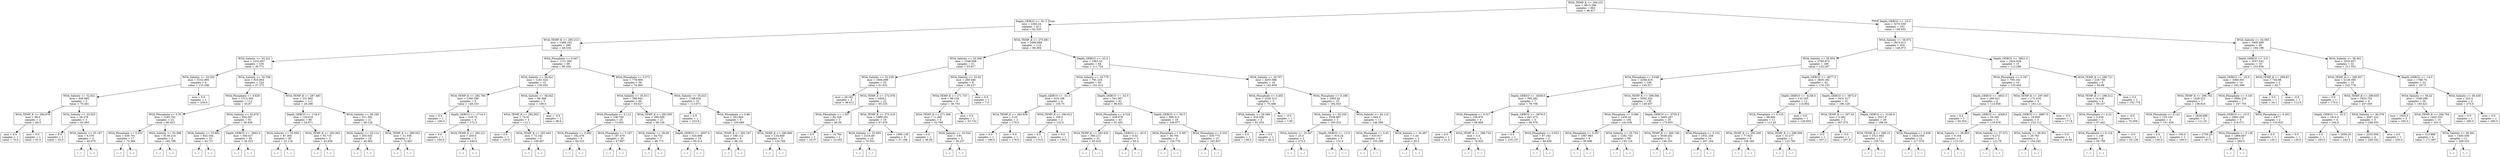 digraph Tree {
node [shape=box] ;
0 [label="WOA_TEMP_K <= 294.231\nmse = 4813.596\nsamples = 663\nvalue = 98.917"] ;
1 [label="Depth_GEBCO <= -81.5\nmse = 2263.24\nsamples = 411\nvalue = 62.535"] ;
0 -> 1 [labeldistance=2.5, labelangle=45, headlabel="True"] ;
2 [label="WOA_TEMP_K <= 290.213\nmse = 1488.192\nsamples = 296\nvalue = 48.534"] ;
1 -> 2 ;
3 [label="WOA_Salinity <= 33.221\nmse = 1232.607\nsamples = 230\nvalue = 39.771"] ;
2 -> 3 ;
4 [label="WOA_Salinity <= 33.202\nmse = 5102.895\nsamples = 6\nvalue = 110.346"] ;
3 -> 4 ;
5 [label="WOA_Salinity <= 32.821\nmse = 440.695\nsamples = 5\nvalue = 70.461"] ;
4 -> 5 ;
6 [label="WOA_TEMP_K <= 284.876\nmse = 98.0\nsamples = 2\nvalue = 84.0"] ;
5 -> 6 ;
7 [label="mse = 0.0\nsamples = 1\nvalue = 70.0"] ;
6 -> 7 ;
8 [label="mse = 0.0\nsamples = 1\nvalue = 91.0"] ;
6 -> 8 ;
9 [label="WOA_Salinity <= 33.025\nmse = 26.276\nsamples = 3\nvalue = 43.383"] ;
5 -> 9 ;
10 [label="mse = 0.0\nsamples = 1\nvalue = 50.0"] ;
9 -> 10 ;
11 [label="WOA_Salinity <= 33.167\nmse = 6.579\nsamples = 2\nvalue = 40.075"] ;
9 -> 11 ;
12 [label="(...)"] ;
11 -> 12 ;
13 [label="(...)"] ;
11 -> 13 ;
14 [label="mse = 0.0\nsamples = 1\nvalue = 230.0"] ;
4 -> 14 ;
15 [label="WOA_Salinity <= 34.768\nmse = 925.964\nsamples = 224\nvalue = 37.372"] ;
3 -> 15 ;
16 [label="WOA_Phosphate <= 0.829\nmse = 1515.395\nsamples = 113\nvalue = 45.87"] ;
15 -> 16 ;
17 [label="WOA_Phosphate <= 0.55\nmse = 3185.791\nsamples = 22\nvalue = 90.423"] ;
16 -> 17 ;
18 [label="WOA_Phosphate <= 0.533\nmse = 636.701\nsamples = 17\nvalue = 75.366"] ;
17 -> 18 ;
19 [label="(...)"] ;
18 -> 19 ;
42 [label="(...)"] ;
18 -> 42 ;
45 [label="WOA_Salinity <= 34.398\nmse = 9130.214\nsamples = 5\nvalue = 165.706"] ;
17 -> 45 ;
46 [label="(...)"] ;
45 -> 46 ;
49 [label="(...)"] ;
45 -> 49 ;
52 [label="WOA_Salinity <= 33.879\nmse = 654.547\nsamples = 91\nvalue = 36.458"] ;
16 -> 52 ;
53 [label="WOA_Salinity <= 33.862\nmse = 642.544\nsamples = 51\nvalue = 43.727"] ;
52 -> 53 ;
54 [label="(...)"] ;
53 -> 54 ;
137 [label="(...)"] ;
53 -> 137 ;
144 [label="Depth_GEBCO <= -3942.5\nmse = 500.027\nsamples = 40\nvalue = 26.523"] ;
52 -> 144 ;
145 [label="(...)"] ;
144 -> 145 ;
180 [label="(...)"] ;
144 -> 180 ;
219 [label="WOA_TEMP_K <= 287.483\nmse = 231.982\nsamples = 111\nvalue = 29.296"] ;
15 -> 219 ;
220 [label="Depth_GEBCO <= -118.5\nmse = 120.019\nsamples = 90\nvalue = 24.971"] ;
219 -> 220 ;
221 [label="WOA_Salinity <= 35.059\nmse = 87.394\nsamples = 85\nvalue = 23.118"] ;
220 -> 221 ;
222 [label="(...)"] ;
221 -> 222 ;
231 [label="(...)"] ;
221 -> 231 ;
306 [label="WOA_TEMP_K <= 283.062\nmse = 65.715\nsamples = 5\nvalue = 43.638"] ;
220 -> 306 ;
307 [label="(...)"] ;
306 -> 307 ;
314 [label="(...)"] ;
306 -> 314 ;
315 [label="WOA_Salinity <= 36.169\nmse = 311.592\nsamples = 21\nvalue = 46.128"] ;
219 -> 315 ;
316 [label="WOA_Salinity <= 35.114\nmse = 205.032\nsamples = 18\nvalue = 40.992"] ;
315 -> 316 ;
317 [label="(...)"] ;
316 -> 317 ;
318 [label="(...)"] ;
316 -> 318 ;
349 [label="WOA_TEMP_K <= 289.552\nmse = 21.556\nsamples = 3\nvalue = 72.667"] ;
315 -> 349 ;
350 [label="(...)"] ;
349 -> 350 ;
353 [label="(...)"] ;
349 -> 353 ;
354 [label="WOA_Phosphate <= 0.047\nmse = 1131.364\nsamples = 66\nvalue = 80.204"] ;
2 -> 354 ;
355 [label="WOA_Salinity <= 36.621\nmse = 1181.324\nsamples = 10\nvalue = 130.455"] ;
354 -> 355 ;
356 [label="WOA_TEMP_K <= 292.765\nmse = 1380.556\nsamples = 5\nvalue = 148.333"] ;
355 -> 356 ;
357 [label="mse = 0.0\nsamples = 1\nvalue = 100.0"] ;
356 -> 357 ;
358 [label="Depth_GEBCO <= -1714.5\nmse = 318.75\nsamples = 4\nvalue = 172.5"] ;
356 -> 358 ;
359 [label="mse = 0.0\nsamples = 1\nvalue = 150.0"] ;
358 -> 359 ;
360 [label="WOA_TEMP_K <= 293.221\nmse = 200.0\nsamples = 3\nvalue = 180.0"] ;
358 -> 360 ;
361 [label="(...)"] ;
360 -> 361 ;
362 [label="(...)"] ;
360 -> 362 ;
363 [label="WOA_Salinity <= 36.642\nmse = 98.368\nsamples = 5\nvalue = 109.0"] ;
355 -> 363 ;
364 [label="WOA_TEMP_K <= 292.902\nmse = 74.91\nsamples = 4\nvalue = 112.1"] ;
363 -> 364 ;
365 [label="mse = 0.0\nsamples = 1\nvalue = 120.0"] ;
364 -> 365 ;
366 [label="WOA_TEMP_K <= 293.443\nmse = 72.142\nsamples = 3\nvalue = 109.467"] ;
364 -> 366 ;
367 [label="(...)"] ;
366 -> 367 ;
368 [label="(...)"] ;
366 -> 368 ;
369 [label="mse = -0.0\nsamples = 1\nvalue = 96.6"] ;
363 -> 369 ;
370 [label="WOA_Phosphate <= 0.572\nmse = 778.906\nsamples = 56\nvalue = 74.062"] ;
354 -> 370 ;
371 [label="WOA_Salinity <= 35.911\nmse = 298.942\nsamples = 46\nvalue = 65.627"] ;
370 -> 371 ;
372 [label="WOA_Phosphate <= 0.112\nmse = 236.769\nsamples = 25\nvalue = 72.002"] ;
371 -> 372 ;
373 [label="WOA_Phosphate <= 0.092\nmse = 182.476\nsamples = 5\nvalue = 84.315"] ;
372 -> 373 ;
374 [label="(...)"] ;
373 -> 374 ;
381 [label="(...)"] ;
373 -> 381 ;
382 [label="WOA_Phosphate <= 0.187\nmse = 187.479\nsamples = 20\nvalue = 67.897"] ;
372 -> 382 ;
383 [label="(...)"] ;
382 -> 383 ;
392 [label="(...)"] ;
382 -> 392 ;
417 [label="WOA_TEMP_K <= 292.005\nmse = 268.049\nsamples = 21\nvalue = 58.128"] ;
371 -> 417 ;
418 [label="WOA_Salinity <= 38.48\nmse = 44.752\nsamples = 7\nvalue = 48.773"] ;
417 -> 418 ;
419 [label="(...)"] ;
418 -> 419 ;
430 [label="(...)"] ;
418 -> 430 ;
431 [label="Depth_GEBCO <= -4507.0\nmse = 320.688\nsamples = 14\nvalue = 65.514"] ;
417 -> 431 ;
432 [label="(...)"] ;
431 -> 432 ;
433 [label="(...)"] ;
431 -> 433 ;
448 [label="WOA_Salinity <= 35.023\nmse = 1148.024\nsamples = 10\nvalue = 113.071"] ;
370 -> 448 ;
449 [label="mse = 0.0\nsamples = 1\nvalue = 223.8"] ;
448 -> 449 ;
450 [label="WOA_Phosphate <= 0.86\nmse = 352.669\nsamples = 9\nvalue = 105.689"] ;
448 -> 450 ;
451 [label="WOA_TEMP_K <= 293.167\nmse = 188.112\nsamples = 6\nvalue = 96.141"] ;
450 -> 451 ;
452 [label="(...)"] ;
451 -> 452 ;
459 [label="(...)"] ;
451 -> 459 ;
462 [label="WOA_TEMP_K <= 290.906\nmse = 134.849\nsamples = 3\nvalue = 124.784"] ;
450 -> 462 ;
463 [label="(...)"] ;
462 -> 463 ;
464 [label="(...)"] ;
462 -> 464 ;
465 [label="WOA_TEMP_K <= 275.891\nmse = 2460.668\nsamples = 115\nvalue = 98.384"] ;
1 -> 465 ;
466 [label="WOA_Salinity <= 33.366\nmse = 1548.008\nsamples = 31\nvalue = 53.917"] ;
465 -> 466 ;
467 [label="WOA_Salinity <= 32.229\nmse = 1694.099\nsamples = 25\nvalue = 61.632"] ;
466 -> 467 ;
468 [label="mse = 29.181\nsamples = 3\nvalue = 36.412"] ;
467 -> 468 ;
469 [label="WOA_TEMP_K <= 272.078\nmse = 1828.1\nsamples = 22\nvalue = 65.235"] ;
467 -> 469 ;
470 [label="WOA_Phosphate <= 1.557\nmse = 94.226\nsamples = 3\nvalue = 46.56"] ;
469 -> 470 ;
471 [label="mse = 0.0\nsamples = 1\nvalue = 33.57"] ;
470 -> 471 ;
472 [label="mse = 14.784\nsamples = 2\nvalue = 53.055"] ;
470 -> 472 ;
473 [label="WOA_TEMP_K <= 273.418\nmse = 1989.291\nsamples = 19\nvalue = 67.476"] ;
469 -> 473 ;
474 [label="WOA_Salinity <= 33.093\nmse = 2154.69\nsamples = 10\nvalue = 75.552"] ;
473 -> 474 ;
475 [label="(...)"] ;
474 -> 475 ;
478 [label="(...)"] ;
474 -> 478 ;
479 [label="mse = 1590.139\nsamples = 9\nvalue = 57.198"] ;
473 -> 479 ;
480 [label="WOA_Salinity <= 33.92\nmse = 280.446\nsamples = 6\nvalue = 29.227"] ;
466 -> 480 ;
481 [label="WOA_TEMP_K <= 271.747\nmse = 98.154\nsamples = 5\nvalue = 38.753"] ;
480 -> 481 ;
482 [label="WOA_TEMP_K <= 271.508\nmse = 11.942\nsamples = 4\nvalue = 32.766"] ;
481 -> 482 ;
483 [label="mse = 0.0\nsamples = 1\nvalue = 36.56"] ;
482 -> 483 ;
484 [label="WOA_Salinity <= 33.524\nmse = 3.91\nsamples = 3\nvalue = 30.237"] ;
482 -> 484 ;
485 [label="(...)"] ;
484 -> 485 ;
486 [label="(...)"] ;
484 -> 486 ;
487 [label="mse = 0.0\nsamples = 1\nvalue = 53.722"] ;
481 -> 487 ;
488 [label="mse = 0.0\nsamples = 1\nvalue = 7.0"] ;
480 -> 488 ;
489 [label="Depth_GEBCO <= -22.5\nmse = 1963.32\nsamples = 84\nvalue = 111.724"] ;
465 -> 489 ;
490 [label="WOA_Salinity <= 32.779\nmse = 791.234\nsamples = 65\nvalue = 101.412"] ;
489 -> 490 ;
491 [label="Depth_GEBCO <= -41.0\nmse = 618.188\nsamples = 4\nvalue = 155.75"] ;
490 -> 491 ;
492 [label="WOA_TEMP_K <= 283.939\nmse = 0.25\nsamples = 2\nvalue = 179.5"] ;
491 -> 492 ;
493 [label="mse = 0.0\nsamples = 1\nvalue = 180.0"] ;
492 -> 493 ;
494 [label="mse = 0.0\nsamples = 1\nvalue = 179.0"] ;
492 -> 494 ;
495 [label="WOA_TEMP_K <= 290.612\nmse = 108.0\nsamples = 2\nvalue = 132.0"] ;
491 -> 495 ;
496 [label="mse = 0.0\nsamples = 1\nvalue = 114.0"] ;
495 -> 496 ;
497 [label="mse = 0.0\nsamples = 1\nvalue = 138.0"] ;
495 -> 497 ;
498 [label="Depth_GEBCO <= -32.5\nmse = 541.907\nsamples = 61\nvalue = 96.931"] ;
490 -> 498 ;
499 [label="WOA_Phosphate <= 0.518\nmse = 428.978\nsamples = 43\nvalue = 91.492"] ;
498 -> 499 ;
500 [label="WOA_TEMP_K <= 282.635\nmse = 366.211\nsamples = 41\nvalue = 93.418"] ;
499 -> 500 ;
501 [label="(...)"] ;
500 -> 501 ;
514 [label="(...)"] ;
500 -> 514 ;
553 [label="Depth_GEBCO <= -45.0\nmse = 0.32\nsamples = 2\nvalue = 50.4"] ;
499 -> 553 ;
554 [label="(...)"] ;
553 -> 554 ;
555 [label="(...)"] ;
553 -> 555 ;
556 [label="Depth_GEBCO <= -30.5\nmse = 580.513\nsamples = 18\nvalue = 109.077"] ;
498 -> 556 ;
557 [label="WOA_Phosphate <= 0.587\nmse = 36.704\nsamples = 3\nvalue = 134.776"] ;
556 -> 557 ;
558 [label="(...)"] ;
557 -> 558 ;
559 [label="(...)"] ;
557 -> 559 ;
562 [label="WOA_Phosphate <= 0.333\nmse = 530.775\nsamples = 15\nvalue = 103.937"] ;
556 -> 562 ;
563 [label="(...)"] ;
562 -> 563 ;
574 [label="(...)"] ;
562 -> 574 ;
583 [label="WOA_Salinity <= 29.707\nmse = 4203.586\nsamples = 19\nvalue = 142.659"] ;
489 -> 583 ;
584 [label="WOA_Phosphate <= 0.402\nmse = 1630.313\nsamples = 3\nvalue = 70.488"] ;
583 -> 584 ;
585 [label="WOA_Salinity <= 26.569\nmse = 435.556\nsamples = 2\nvalue = 91.333"] ;
584 -> 585 ;
586 [label="mse = 0.0\nsamples = 1\nvalue = 138.0"] ;
585 -> 586 ;
587 [label="mse = 0.0\nsamples = 1\nvalue = 82.0"] ;
585 -> 587 ;
588 [label="mse = -0.0\nsamples = 1\nvalue = 7.95"] ;
584 -> 588 ;
589 [label="WOA_Phosphate <= 0.188\nmse = 2965.42\nsamples = 16\nvalue = 164.043"] ;
583 -> 589 ;
590 [label="WOA_Salinity <= 35.259\nmse = 5538.667\nsamples = 5\nvalue = 195.333"] ;
589 -> 590 ;
591 [label="WOA_Salinity <= 33.547\nmse = 25.0\nsamples = 2\nvalue = 275.0"] ;
590 -> 591 ;
592 [label="(...)"] ;
591 -> 592 ;
593 [label="(...)"] ;
591 -> 593 ;
594 [label="Depth_GEBCO <= -13.0\nmse = 810.24\nsamples = 3\nvalue = 131.6"] ;
590 -> 594 ;
595 [label="(...)"] ;
594 -> 595 ;
596 [label="(...)"] ;
594 -> 596 ;
599 [label="WOA_Salinity <= 34.116\nmse = 944.5\nsamples = 11\nvalue = 148.398"] ;
589 -> 599 ;
600 [label="WOA_Phosphate <= 0.61\nmse = 633.917\nsamples = 9\nvalue = 155.298"] ;
599 -> 600 ;
601 [label="(...)"] ;
600 -> 601 ;
616 [label="(...)"] ;
600 -> 616 ;
617 [label="WOA_Salinity <= 34.497\nmse = 1.44\nsamples = 2\nvalue = 93.2"] ;
599 -> 617 ;
618 [label="(...)"] ;
617 -> 618 ;
619 [label="(...)"] ;
617 -> 619 ;
620 [label="Depth_GEBCO <= -25.5\nmse = 3276.559\nsamples = 252\nvalue = 158.452"] ;
0 -> 620 [labeldistance=2.5, labelangle=-45, headlabel="False"] ;
621 [label="WOA_Salinity <= 36.672\nmse = 2815.013\nsamples = 204\nvalue = 148.973"] ;
620 -> 621 ;
622 [label="WOA_Salinity <= 35.954\nmse = 2789.874\nsamples = 189\nvalue = 152.297"] ;
621 -> 622 ;
623 [label="WOA_Phosphate <= 0.048\nmse = 2268.419\nsamples = 146\nvalue = 145.317"] ;
622 -> 623 ;
624 [label="Depth_GEBCO <= -4538.0\nmse = 393.282\nsamples = 7\nvalue = 78.756"] ;
623 -> 624 ;
625 [label="WOA_Phosphate <= 0.017\nmse = 108.976\nsamples = 4\nvalue = 68.868"] ;
624 -> 625 ;
626 [label="mse = 0.0\nsamples = 1\nvalue = 51.0"] ;
625 -> 626 ;
627 [label="WOA_TEMP_K <= 298.734\nmse = 3.4\nsamples = 3\nvalue = 74.825"] ;
625 -> 627 ;
628 [label="(...)"] ;
627 -> 628 ;
629 [label="(...)"] ;
627 -> 629 ;
630 [label="Depth_GEBCO <= -3879.0\nmse = 441.475\nsamples = 3\nvalue = 94.576"] ;
624 -> 630 ;
631 [label="mse = 0.0\nsamples = 1\nvalue = 133.137"] ;
630 -> 631 ;
632 [label="WOA_Phosphate <= 0.023\nmse = 87.162\nsamples = 2\nvalue = 84.936"] ;
630 -> 632 ;
633 [label="(...)"] ;
632 -> 633 ;
634 [label="(...)"] ;
632 -> 634 ;
635 [label="WOA_TEMP_K <= 299.594\nmse = 2092.342\nsamples = 139\nvalue = 149.457"] ;
623 -> 635 ;
636 [label="WOA_Phosphate <= 0.084\nmse = 1430.42\nsamples = 104\nvalue = 142.036"] ;
635 -> 636 ;
637 [label="WOA_Phosphate <= 0.057\nmse = 1097.983\nsamples = 6\nvalue = 90.698"] ;
636 -> 637 ;
638 [label="(...)"] ;
637 -> 638 ;
639 [label="(...)"] ;
637 -> 639 ;
648 [label="WOA_Salinity <= 35.754\nmse = 1282.743\nsamples = 98\nvalue = 145.116"] ;
636 -> 648 ;
649 [label="(...)"] ;
648 -> 649 ;
798 [label="(...)"] ;
648 -> 798 ;
805 [label="Depth_GEBCO <= -3735.5\nmse = 3465.267\nsamples = 35\nvalue = 173.055"] ;
635 -> 805 ;
806 [label="WOA_TEMP_K <= 300.749\nmse = 3038.202\nsamples = 21\nvalue = 146.255"] ;
805 -> 806 ;
807 [label="(...)"] ;
806 -> 807 ;
816 [label="(...)"] ;
806 -> 816 ;
847 [label="WOA_Phosphate <= 0.152\nmse = 1931.258\nsamples = 14\nvalue = 207.164"] ;
805 -> 847 ;
848 [label="(...)"] ;
847 -> 848 ;
861 [label="(...)"] ;
847 -> 861 ;
872 [label="Depth_GEBCO <= -4077.5\nmse = 3836.182\nsamples = 43\nvalue = 176.135"] ;
622 -> 872 ;
873 [label="Depth_GEBCO <= -4158.0\nmse = 132.555\nsamples = 12\nvalue = 114.904"] ;
872 -> 873 ;
874 [label="WOA_Phosphate <= 0.125\nmse = 98.806\nsamples = 11\nvalue = 111.43"] ;
873 -> 874 ;
875 [label="WOA_TEMP_K <= 295.209\nmse = 77.923\nsamples = 9\nvalue = 109.184"] ;
874 -> 875 ;
876 [label="(...)"] ;
875 -> 876 ;
877 [label="(...)"] ;
875 -> 877 ;
888 [label="WOA_TEMP_K <= 298.009\nmse = 33.277\nsamples = 2\nvalue = 123.785"] ;
874 -> 888 ;
889 [label="(...)"] ;
888 -> 889 ;
890 [label="(...)"] ;
888 -> 890 ;
891 [label="mse = 0.0\nsamples = 1\nvalue = 129.954"] ;
873 -> 891 ;
892 [label="Depth_GEBCO <= -3872.0\nmse = 3421.517\nsamples = 31\nvalue = 196.129"] ;
872 -> 892 ;
893 [label="WOA_TEMP_K <= 297.54\nmse = 0.092\nsamples = 2\nvalue = 307.375"] ;
892 -> 893 ;
894 [label="mse = -0.0\nsamples = 1\nvalue = 307.2"] ;
893 -> 894 ;
895 [label="mse = -0.0\nsamples = 1\nvalue = 307.9"] ;
893 -> 895 ;
896 [label="Depth_GEBCO <= -3146.0\nmse = 2527.8\nsamples = 29\nvalue = 186.24"] ;
892 -> 896 ;
897 [label="WOA_TEMP_K <= 296.15\nmse = 1521.662\nsamples = 17\nvalue = 158.732"] ;
896 -> 897 ;
898 [label="(...)"] ;
897 -> 898 ;
903 [label="(...)"] ;
897 -> 903 ;
920 [label="WOA_Phosphate <= 0.038\nmse = 1824.558\nsamples = 12\nvalue = 217.678"] ;
896 -> 920 ;
921 [label="(...)"] ;
920 -> 921 ;
926 [label="(...)"] ;
920 -> 926 ;
933 [label="Depth_GEBCO <= -3921.0\nmse = 1624.628\nsamples = 15\nvalue = 112.286"] ;
621 -> 933 ;
934 [label="WOA_Phosphate <= 0.187\nmse = 790.102\nsamples = 10\nvalue = 133.444"] ;
933 -> 934 ;
935 [label="Depth_GEBCO <= -4831.5\nmse = 266.021\nsamples = 6\nvalue = 114.558"] ;
934 -> 935 ;
936 [label="mse = 0.0\nsamples = 1\nvalue = 65.354"] ;
935 -> 936 ;
937 [label="Depth_GEBCO <= -4369.0\nmse = 26.305\nsamples = 5\nvalue = 119.479"] ;
935 -> 937 ;
938 [label="WOA_Salinity <= 36.905\nmse = 9.164\nsamples = 3\nvalue = 115.167"] ;
937 -> 938 ;
939 [label="(...)"] ;
938 -> 939 ;
942 [label="(...)"] ;
938 -> 942 ;
943 [label="WOA_Salinity <= 37.072\nmse = 6.272\nsamples = 2\nvalue = 123.79"] ;
937 -> 943 ;
944 [label="(...)"] ;
943 -> 944 ;
945 [label="(...)"] ;
943 -> 945 ;
946 [label="WOA_TEMP_K <= 297.003\nmse = 172.418\nsamples = 4\nvalue = 163.121"] ;
934 -> 946 ;
947 [label="Depth_GEBCO <= -4887.5\nmse = 18.939\nsamples = 3\nvalue = 152.112"] ;
946 -> 947 ;
948 [label="WOA_Salinity <= 36.851\nmse = 28.783\nsamples = 2\nvalue = 154.245"] ;
947 -> 948 ;
949 [label="(...)"] ;
948 -> 949 ;
950 [label="(...)"] ;
948 -> 950 ;
951 [label="mse = 0.0\nsamples = 1\nvalue = 149.98"] ;
947 -> 951 ;
952 [label="mse = -0.0\nsamples = 1\nvalue = 177.8"] ;
946 -> 952 ;
953 [label="WOA_TEMP_K <= 296.721\nmse = 228.738\nsamples = 5\nvalue = 64.68"] ;
933 -> 953 ;
954 [label="WOA_TEMP_K <= 296.012\nmse = 24.429\nsamples = 4\nvalue = 59.237"] ;
953 -> 954 ;
955 [label="WOA_Phosphate <= 0.22\nmse = 5.939\nsamples = 3\nvalue = 57.442"] ;
954 -> 955 ;
956 [label="WOA_Phosphate <= 0.124\nmse = 1.149\nsamples = 2\nvalue = 59.758"] ;
955 -> 956 ;
957 [label="(...)"] ;
956 -> 957 ;
958 [label="(...)"] ;
956 -> 958 ;
959 [label="mse = -0.0\nsamples = 1\nvalue = 55.126"] ;
955 -> 959 ;
960 [label="mse = -0.0\nsamples = 1\nvalue = 70.009"] ;
954 -> 960 ;
961 [label="mse = 0.0\nsamples = 1\nvalue = 102.779"] ;
953 -> 961 ;
962 [label="WOA_Salinity <= 34.583\nmse = 3400.499\nsamples = 48\nvalue = 194.198"] ;
620 -> 962 ;
963 [label="Depth_GEBCO <= -3.0\nmse = 3557.542\nsamples = 16\nvalue = 153.936"] ;
962 -> 963 ;
964 [label="Depth_GEBCO <= -16.0\nmse = 3360.001\nsamples = 14\nvalue = 162.286"] ;
963 -> 964 ;
965 [label="WOA_TEMP_K <= 298.762\nmse = 1428.512\nsamples = 7\nvalue = 136.818"] ;
964 -> 965 ;
966 [label="WOA_Phosphate <= 0.141\nmse = 155.102\nsamples = 4\nvalue = 151.429"] ;
965 -> 966 ;
967 [label="mse = 0.0\nsamples = 2\nvalue = 140.0"] ;
966 -> 967 ;
968 [label="mse = 100.0\nsamples = 2\nvalue = 160.0"] ;
966 -> 968 ;
969 [label="mse = 2629.688\nsamples = 3\nvalue = 111.25"] ;
965 -> 969 ;
970 [label="WOA_Phosphate <= 0.191\nmse = 3994.233\nsamples = 7\nvalue = 187.755"] ;
964 -> 970 ;
971 [label="Depth_GEBCO <= -10.5\nmse = 3662.245\nsamples = 5\nvalue = 218.571"] ;
970 -> 971 ;
972 [label="mse = 2756.25\nsamples = 2\nvalue = 187.5"] ;
971 -> 972 ;
973 [label="WOA_Phosphate <= 0.136\nmse = 1866.667\nsamples = 3\nvalue = 260.0"] ;
971 -> 973 ;
974 [label="(...)"] ;
973 -> 974 ;
975 [label="(...)"] ;
973 -> 975 ;
976 [label="WOA_Phosphate <= 0.253\nmse = 4.877\nsamples = 2\nvalue = 133.825"] ;
970 -> 976 ;
977 [label="mse = 0.0\nsamples = 1\nvalue = 135.1"] ;
976 -> 977 ;
978 [label="mse = 0.0\nsamples = 1\nvalue = 130.0"] ;
976 -> 978 ;
979 [label="WOA_TEMP_K <= 299.83\nmse = 744.98\nsamples = 2\nvalue = 92.7"] ;
963 -> 979 ;
980 [label="mse = 0.0\nsamples = 1\nvalue = 54.1"] ;
979 -> 980 ;
981 [label="mse = -0.0\nsamples = 1\nvalue = 112.0"] ;
979 -> 981 ;
982 [label="WOA_Salinity <= 36.401\nmse = 2332.937\nsamples = 32\nvalue = 211.552"] ;
962 -> 982 ;
983 [label="WOA_TEMP_K <= 298.057\nmse = 2128.395\nsamples = 10\nvalue = 242.778"] ;
982 -> 983 ;
984 [label="mse = 0.0\nsamples = 1\nvalue = 170.0"] ;
983 -> 984 ;
985 [label="WOA_TEMP_K <= 299.655\nmse = 1923.702\nsamples = 9\nvalue = 247.059"] ;
983 -> 985 ;
986 [label="Depth_GEBCO <= -10.0\nmse = 1614.0\nsamples = 4\nvalue = 244.0"] ;
985 -> 986 ;
987 [label="mse = 0.0\nsamples = 1\nvalue = 250.0"] ;
986 -> 987 ;
988 [label="mse = 2006.25\nsamples = 3\nvalue = 242.5"] ;
986 -> 988 ;
989 [label="WOA_Salinity <= 36.379\nmse = 2047.222\nsamples = 5\nvalue = 248.333"] ;
985 -> 989 ;
990 [label="mse = 2233.058\nsamples = 4\nvalue = 248.182"] ;
989 -> 990 ;
991 [label="mse = 0.0\nsamples = 1\nvalue = 250.0"] ;
989 -> 991 ;
992 [label="Depth_GEBCO <= -14.5\nmse = 1788.75\nsamples = 22\nvalue = 197.5"] ;
982 -> 992 ;
993 [label="WOA_Salinity <= 36.42\nmse = 1538.296\nsamples = 20\nvalue = 193.421"] ;
992 -> 993 ;
994 [label="mse = 1025.0\nsamples = 5\nvalue = 165.0"] ;
993 -> 994 ;
995 [label="WOA_TEMP_K <= 294.764\nmse = 1402.333\nsamples = 15\nvalue = 201.0"] ;
993 -> 995 ;
996 [label="mse = 313.889\nsamples = 4\nvalue = 171.667"] ;
995 -> 996 ;
997 [label="WOA_Salinity <= 36.481\nmse = 1405.556\nsamples = 11\nvalue = 208.333"] ;
995 -> 997 ;
998 [label="(...)"] ;
997 -> 998 ;
1001 [label="(...)"] ;
997 -> 1001 ;
1004 [label="WOA_Salinity <= 36.438\nmse = 225.0\nsamples = 2\nvalue = 275.0"] ;
992 -> 1004 ;
1005 [label="mse = 0.0\nsamples = 1\nvalue = 290.0"] ;
1004 -> 1005 ;
1006 [label="mse = 0.0\nsamples = 1\nvalue = 260.0"] ;
1004 -> 1006 ;
}